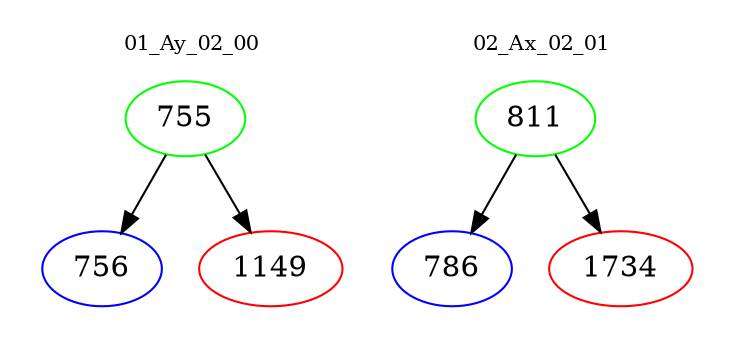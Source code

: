 digraph{
subgraph cluster_0 {
color = white
label = "01_Ay_02_00";
fontsize=10;
T0_755 [label="755", color="green"]
T0_755 -> T0_756 [color="black"]
T0_756 [label="756", color="blue"]
T0_755 -> T0_1149 [color="black"]
T0_1149 [label="1149", color="red"]
}
subgraph cluster_1 {
color = white
label = "02_Ax_02_01";
fontsize=10;
T1_811 [label="811", color="green"]
T1_811 -> T1_786 [color="black"]
T1_786 [label="786", color="blue"]
T1_811 -> T1_1734 [color="black"]
T1_1734 [label="1734", color="red"]
}
}
